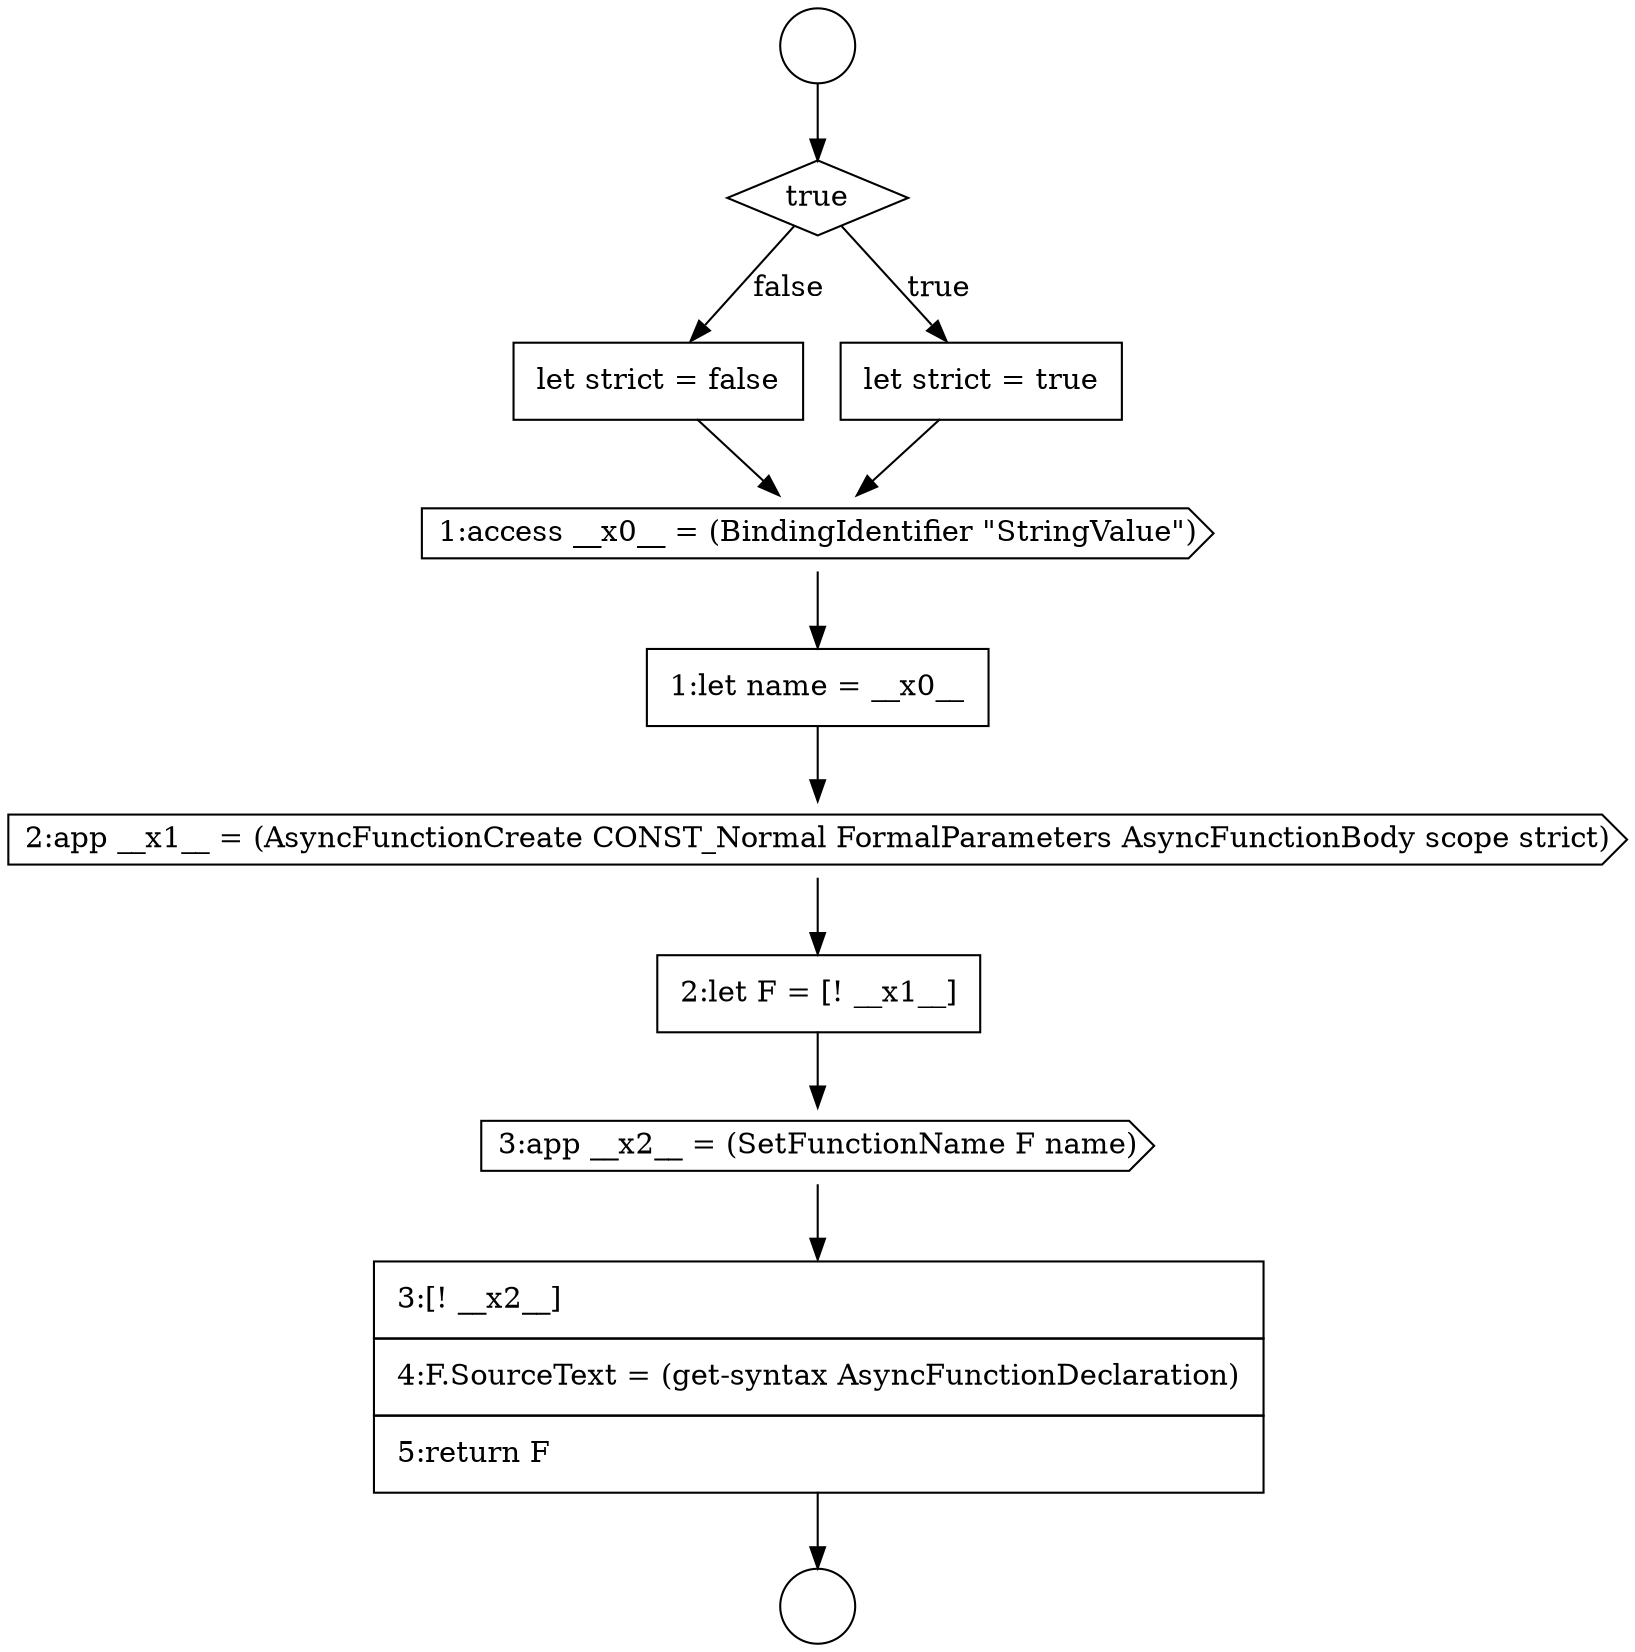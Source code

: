 digraph {
  node9233 [shape=none, margin=0, label=<<font color="black">
    <table border="0" cellborder="1" cellspacing="0" cellpadding="10">
      <tr><td align="left">let strict = false</td></tr>
    </table>
  </font>> color="black" fillcolor="white" style=filled]
  node9230 [shape=circle label=" " color="black" fillcolor="white" style=filled]
  node9236 [shape=cds, label=<<font color="black">2:app __x1__ = (AsyncFunctionCreate CONST_Normal FormalParameters AsyncFunctionBody scope strict)</font>> color="black" fillcolor="white" style=filled]
  node9232 [shape=none, margin=0, label=<<font color="black">
    <table border="0" cellborder="1" cellspacing="0" cellpadding="10">
      <tr><td align="left">let strict = true</td></tr>
    </table>
  </font>> color="black" fillcolor="white" style=filled]
  node9238 [shape=cds, label=<<font color="black">3:app __x2__ = (SetFunctionName F name)</font>> color="black" fillcolor="white" style=filled]
  node9234 [shape=cds, label=<<font color="black">1:access __x0__ = (BindingIdentifier &quot;StringValue&quot;)</font>> color="black" fillcolor="white" style=filled]
  node9235 [shape=none, margin=0, label=<<font color="black">
    <table border="0" cellborder="1" cellspacing="0" cellpadding="10">
      <tr><td align="left">1:let name = __x0__</td></tr>
    </table>
  </font>> color="black" fillcolor="white" style=filled]
  node9237 [shape=none, margin=0, label=<<font color="black">
    <table border="0" cellborder="1" cellspacing="0" cellpadding="10">
      <tr><td align="left">2:let F = [! __x1__]</td></tr>
    </table>
  </font>> color="black" fillcolor="white" style=filled]
  node9231 [shape=diamond, label=<<font color="black">true</font>> color="black" fillcolor="white" style=filled]
  node9239 [shape=none, margin=0, label=<<font color="black">
    <table border="0" cellborder="1" cellspacing="0" cellpadding="10">
      <tr><td align="left">3:[! __x2__]</td></tr>
      <tr><td align="left">4:F.SourceText = (get-syntax AsyncFunctionDeclaration)</td></tr>
      <tr><td align="left">5:return F</td></tr>
    </table>
  </font>> color="black" fillcolor="white" style=filled]
  node9229 [shape=circle label=" " color="black" fillcolor="white" style=filled]
  node9235 -> node9236 [ color="black"]
  node9233 -> node9234 [ color="black"]
  node9231 -> node9232 [label=<<font color="black">true</font>> color="black"]
  node9231 -> node9233 [label=<<font color="black">false</font>> color="black"]
  node9229 -> node9231 [ color="black"]
  node9238 -> node9239 [ color="black"]
  node9232 -> node9234 [ color="black"]
  node9234 -> node9235 [ color="black"]
  node9239 -> node9230 [ color="black"]
  node9236 -> node9237 [ color="black"]
  node9237 -> node9238 [ color="black"]
}
